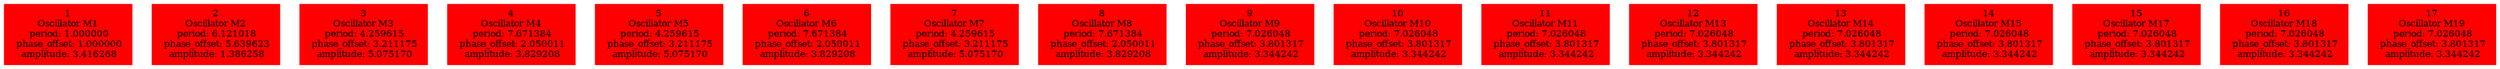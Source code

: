  digraph g{ forcelabels=true;
1 [label=<1<BR />Oscillator M1<BR /> period: 1.000000<BR /> phase_offset: 1.000000<BR /> amplitude: 3.416268>, shape=box,color=red,style=filled,fontsize=8];2 [label=<2<BR />Oscillator M2<BR /> period: 6.121018<BR /> phase_offset: 5.639623<BR /> amplitude: 1.386258>, shape=box,color=red,style=filled,fontsize=8];3 [label=<3<BR />Oscillator M3<BR /> period: 4.259615<BR /> phase_offset: 3.211175<BR /> amplitude: 5.075170>, shape=box,color=red,style=filled,fontsize=8];4 [label=<4<BR />Oscillator M4<BR /> period: 7.671384<BR /> phase_offset: 2.050011<BR /> amplitude: 3.829208>, shape=box,color=red,style=filled,fontsize=8];5 [label=<5<BR />Oscillator M5<BR /> period: 4.259615<BR /> phase_offset: 3.211175<BR /> amplitude: 5.075170>, shape=box,color=red,style=filled,fontsize=8];6 [label=<6<BR />Oscillator M6<BR /> period: 7.671384<BR /> phase_offset: 2.050011<BR /> amplitude: 3.829208>, shape=box,color=red,style=filled,fontsize=8];7 [label=<7<BR />Oscillator M7<BR /> period: 4.259615<BR /> phase_offset: 3.211175<BR /> amplitude: 5.075170>, shape=box,color=red,style=filled,fontsize=8];8 [label=<8<BR />Oscillator M8<BR /> period: 7.671384<BR /> phase_offset: 2.050011<BR /> amplitude: 3.829208>, shape=box,color=red,style=filled,fontsize=8];9 [label=<9<BR />Oscillator M9<BR /> period: 7.026048<BR /> phase_offset: 3.801317<BR /> amplitude: 3.344242>, shape=box,color=red,style=filled,fontsize=8];10 [label=<10<BR />Oscillator M10<BR /> period: 7.026048<BR /> phase_offset: 3.801317<BR /> amplitude: 3.344242>, shape=box,color=red,style=filled,fontsize=8];11 [label=<11<BR />Oscillator M11<BR /> period: 7.026048<BR /> phase_offset: 3.801317<BR /> amplitude: 3.344242>, shape=box,color=red,style=filled,fontsize=8];12 [label=<12<BR />Oscillator M13<BR /> period: 7.026048<BR /> phase_offset: 3.801317<BR /> amplitude: 3.344242>, shape=box,color=red,style=filled,fontsize=8];13 [label=<13<BR />Oscillator M14<BR /> period: 7.026048<BR /> phase_offset: 3.801317<BR /> amplitude: 3.344242>, shape=box,color=red,style=filled,fontsize=8];14 [label=<14<BR />Oscillator M15<BR /> period: 7.026048<BR /> phase_offset: 3.801317<BR /> amplitude: 3.344242>, shape=box,color=red,style=filled,fontsize=8];15 [label=<15<BR />Oscillator M17<BR /> period: 7.026048<BR /> phase_offset: 3.801317<BR /> amplitude: 3.344242>, shape=box,color=red,style=filled,fontsize=8];16 [label=<16<BR />Oscillator M18<BR /> period: 7.026048<BR /> phase_offset: 3.801317<BR /> amplitude: 3.344242>, shape=box,color=red,style=filled,fontsize=8];17 [label=<17<BR />Oscillator M19<BR /> period: 7.026048<BR /> phase_offset: 3.801317<BR /> amplitude: 3.344242>, shape=box,color=red,style=filled,fontsize=8]; }
